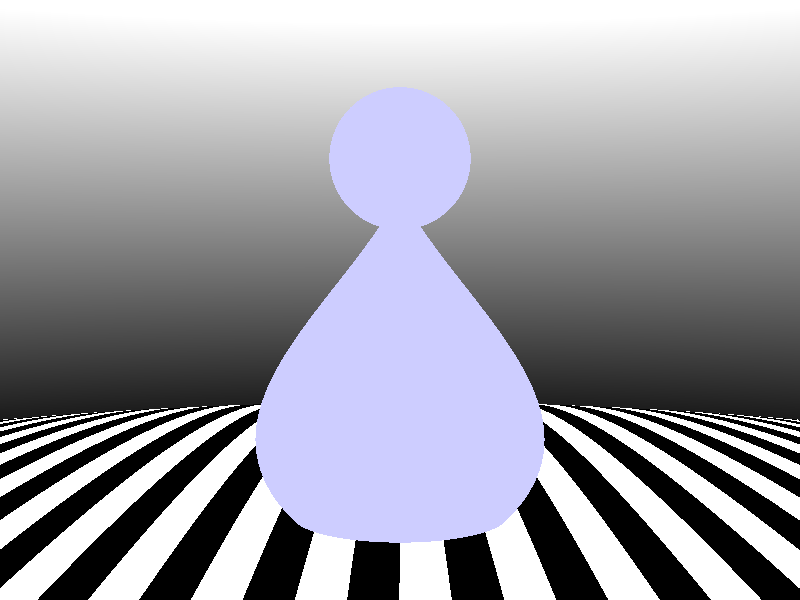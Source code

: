 // Testing the new bezier-lathe object of POV-RAY 3.1

global_settings { 
  assumed_gamma 2.2 
  max_trace_level 12
}

#include "colors.inc"
#include "textures.inc"
#include "stones1.inc"

camera {
  location <0, 10, -40>
  right     x*image_width/image_height
  up <0, 1, 0>
  direction <0, 0, 1.8>
  look_at <0, 8, 0>
}

sky_sphere {
  pigment {
    gradient y
    color_map {
      [ 0.0 color Black ]
      [ 0.4 color Black ]
      [ 0.6  color White ]
      [ 1.0  color White ]
    }
    scale 2
    translate -1
  }                                                   
}

light_source { <20, 80, 0> colour Gray80 }
light_source { <-20, 20, -20> colour Gray80 }
                    
#declare MyColor = color rgb<1.0,0,0>;                   

// Ground: a large sphere                    
sphere { <0, -400, 0>, 400
   pigment {
      gradient x
      color_map {
        [ 0 color White ]
        [ 0.5 color White ]
        [ 0.5 color Black ]
        [ 1.0 color Black ]
      }                    
      translate x*500
      scale 3
   }
   finish {
      ambient 0.2
      diffuse 0.8
   }
}

// rotate a 2-D outline of points around the Y axis to create a 3-D shape

#declare shape = 
union 
{
  difference 
  {
    merge 
    {
      lathe 
      {
        bezier_spline 
        4 // number of points
        <20, 0>, <40, 20>, <10, 40>, <0, 60> // the list of <u,v> points
      }
      sphere { <0,66,0>, 13 }
    }
    sphere { <0, 20, 0>, 17 }
  }
  box 
  { 
    <-1, -1, -1>, <1,1,1> 
    scale 6
    rotate <10,20,30> 
    translate <0,20,0> 
    texture { T_Grnt28 }
  }
}

object 
{ 
  shape 
  scale 0.2    
  pigment { color rgbf<0.8,0.8,1.0, 1.0> }
  finish 
  { 
    ambient 0.0
    diffuse 0.0 
    phong 0.8 metallic 
    reflection 0.2
  }
  interior { ior 1.2 }
}
           
